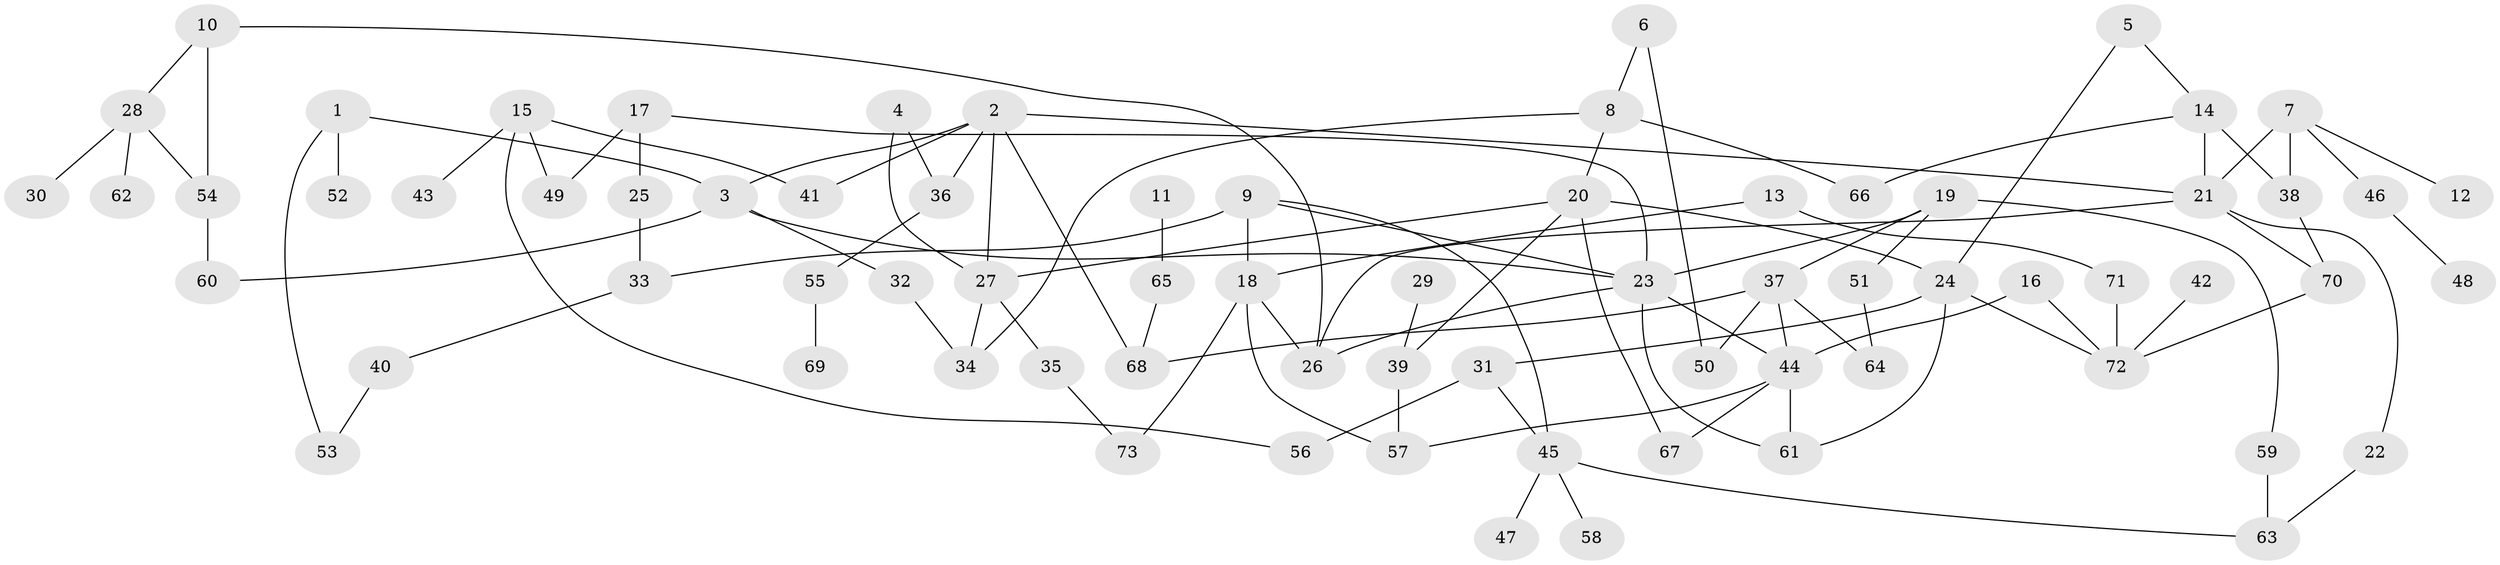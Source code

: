 // original degree distribution, {4: 0.08904109589041095, 3: 0.23972602739726026, 5: 0.0547945205479452, 6: 0.00684931506849315, 7: 0.02054794520547945, 2: 0.3150684931506849, 1: 0.273972602739726}
// Generated by graph-tools (version 1.1) at 2025/01/03/09/25 03:01:05]
// undirected, 73 vertices, 103 edges
graph export_dot {
graph [start="1"]
  node [color=gray90,style=filled];
  1;
  2;
  3;
  4;
  5;
  6;
  7;
  8;
  9;
  10;
  11;
  12;
  13;
  14;
  15;
  16;
  17;
  18;
  19;
  20;
  21;
  22;
  23;
  24;
  25;
  26;
  27;
  28;
  29;
  30;
  31;
  32;
  33;
  34;
  35;
  36;
  37;
  38;
  39;
  40;
  41;
  42;
  43;
  44;
  45;
  46;
  47;
  48;
  49;
  50;
  51;
  52;
  53;
  54;
  55;
  56;
  57;
  58;
  59;
  60;
  61;
  62;
  63;
  64;
  65;
  66;
  67;
  68;
  69;
  70;
  71;
  72;
  73;
  1 -- 3 [weight=1.0];
  1 -- 52 [weight=1.0];
  1 -- 53 [weight=1.0];
  2 -- 3 [weight=1.0];
  2 -- 21 [weight=1.0];
  2 -- 27 [weight=1.0];
  2 -- 36 [weight=1.0];
  2 -- 41 [weight=1.0];
  2 -- 68 [weight=1.0];
  3 -- 23 [weight=1.0];
  3 -- 32 [weight=1.0];
  3 -- 60 [weight=1.0];
  4 -- 27 [weight=1.0];
  4 -- 36 [weight=1.0];
  5 -- 14 [weight=1.0];
  5 -- 24 [weight=1.0];
  6 -- 8 [weight=1.0];
  6 -- 50 [weight=1.0];
  7 -- 12 [weight=1.0];
  7 -- 21 [weight=1.0];
  7 -- 38 [weight=1.0];
  7 -- 46 [weight=1.0];
  8 -- 20 [weight=1.0];
  8 -- 34 [weight=1.0];
  8 -- 66 [weight=1.0];
  9 -- 18 [weight=1.0];
  9 -- 23 [weight=1.0];
  9 -- 33 [weight=1.0];
  9 -- 45 [weight=1.0];
  10 -- 26 [weight=1.0];
  10 -- 28 [weight=1.0];
  10 -- 54 [weight=1.0];
  11 -- 65 [weight=1.0];
  13 -- 18 [weight=1.0];
  13 -- 71 [weight=1.0];
  14 -- 21 [weight=1.0];
  14 -- 38 [weight=1.0];
  14 -- 66 [weight=1.0];
  15 -- 41 [weight=1.0];
  15 -- 43 [weight=1.0];
  15 -- 49 [weight=1.0];
  15 -- 56 [weight=1.0];
  16 -- 44 [weight=1.0];
  16 -- 72 [weight=1.0];
  17 -- 23 [weight=1.0];
  17 -- 25 [weight=1.0];
  17 -- 49 [weight=1.0];
  18 -- 26 [weight=1.0];
  18 -- 57 [weight=1.0];
  18 -- 73 [weight=1.0];
  19 -- 23 [weight=1.0];
  19 -- 37 [weight=1.0];
  19 -- 51 [weight=1.0];
  19 -- 59 [weight=1.0];
  20 -- 24 [weight=1.0];
  20 -- 27 [weight=1.0];
  20 -- 39 [weight=1.0];
  20 -- 67 [weight=1.0];
  21 -- 22 [weight=1.0];
  21 -- 26 [weight=1.0];
  21 -- 70 [weight=1.0];
  22 -- 63 [weight=1.0];
  23 -- 26 [weight=1.0];
  23 -- 44 [weight=1.0];
  23 -- 61 [weight=1.0];
  24 -- 31 [weight=1.0];
  24 -- 61 [weight=1.0];
  24 -- 72 [weight=1.0];
  25 -- 33 [weight=1.0];
  27 -- 34 [weight=2.0];
  27 -- 35 [weight=1.0];
  28 -- 30 [weight=1.0];
  28 -- 54 [weight=1.0];
  28 -- 62 [weight=1.0];
  29 -- 39 [weight=1.0];
  31 -- 45 [weight=1.0];
  31 -- 56 [weight=1.0];
  32 -- 34 [weight=1.0];
  33 -- 40 [weight=1.0];
  35 -- 73 [weight=1.0];
  36 -- 55 [weight=1.0];
  37 -- 44 [weight=1.0];
  37 -- 50 [weight=1.0];
  37 -- 64 [weight=1.0];
  37 -- 68 [weight=1.0];
  38 -- 70 [weight=1.0];
  39 -- 57 [weight=1.0];
  40 -- 53 [weight=1.0];
  42 -- 72 [weight=1.0];
  44 -- 57 [weight=1.0];
  44 -- 61 [weight=1.0];
  44 -- 67 [weight=1.0];
  45 -- 47 [weight=1.0];
  45 -- 58 [weight=1.0];
  45 -- 63 [weight=1.0];
  46 -- 48 [weight=1.0];
  51 -- 64 [weight=1.0];
  54 -- 60 [weight=1.0];
  55 -- 69 [weight=1.0];
  59 -- 63 [weight=1.0];
  65 -- 68 [weight=1.0];
  70 -- 72 [weight=1.0];
  71 -- 72 [weight=1.0];
}
